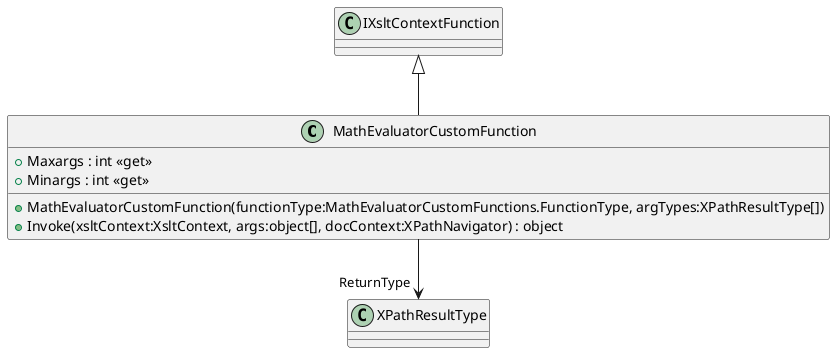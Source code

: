 @startuml
class MathEvaluatorCustomFunction {
    + Maxargs : int <<get>>
    + Minargs : int <<get>>
    + MathEvaluatorCustomFunction(functionType:MathEvaluatorCustomFunctions.FunctionType, argTypes:XPathResultType[])
    + Invoke(xsltContext:XsltContext, args:object[], docContext:XPathNavigator) : object
}
IXsltContextFunction <|-- MathEvaluatorCustomFunction
MathEvaluatorCustomFunction --> "ReturnType" XPathResultType
@enduml
